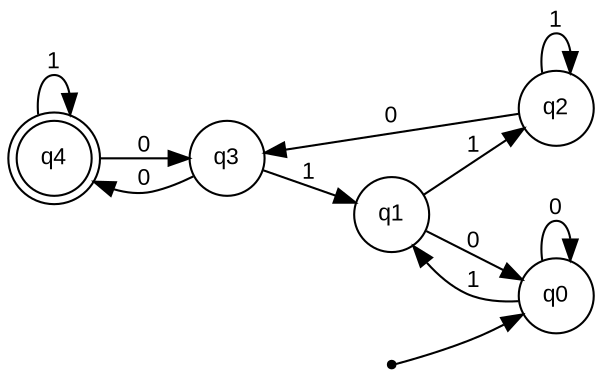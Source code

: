 digraph finite_state_machine {
	rankdir=LR;
	edge [fontname=arial,fontsize=11]
	node [fontname=arial,fontsize=11,shape=doublecircle];q4;
	node [shape=circle,size=8]
	start [shape=point]
	start -> q0
	q0 -> q0 [label=0]
	q0 -> q1 [label=1]
	q1 -> q0 [label=0]
	q1 -> q2 [label=1]
	q2 -> q3 [label=0]
	q2 -> q2 [label=1]
	q3 -> q4 [label=0]
	q3 -> q1 [label=1]
	q4 -> q3 [label=0]
	q4 -> q4 [label=1]
}
